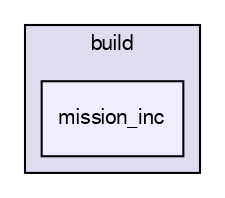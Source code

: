 digraph G {
  compound=true
  node [ fontsize="10", fontname="FreeSans"];
  edge [ labelfontsize="10", labelfontname="FreeSans"];
  subgraph clusterdir_f473c9662fcb97abdbb8f9248bfd3ea0 {
    graph [ bgcolor="#ddddee", pencolor="black", label="build" fontname="FreeSans", fontsize="10", URL="dir_f473c9662fcb97abdbb8f9248bfd3ea0.html"]
  dir_8fe474c46955d59e5993ab1d108ad711 [shape=box, label="mission_inc", style="filled", fillcolor="#eeeeff", pencolor="black", URL="dir_8fe474c46955d59e5993ab1d108ad711.html"];
  }
}
